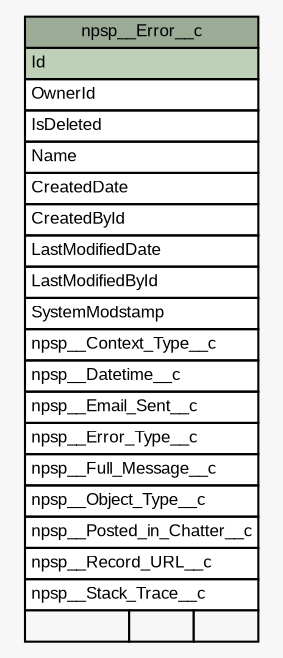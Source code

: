 // dot 2.40.1 on Mac OS X 10.12.6
// SchemaSpy rev 590
digraph "npsp__Error__c" {
  graph [
    rankdir="RL"
    bgcolor="#f7f7f7"
    nodesep="0.18"
    ranksep="0.46"
    fontname="Arial"
    fontsize="8"
  ];
  node [
    fontname="Arial"
    fontsize="8"
    shape="plaintext"
  ];
  edge [
    arrowsize="0.8"
  ];
  "npsp__Error__c" [
    label=<
    <TABLE BORDER="0" CELLBORDER="1" CELLSPACING="0" BGCOLOR="#ffffff">
      <TR><TD COLSPAN="3" BGCOLOR="#9bab96" ALIGN="CENTER">npsp__Error__c</TD></TR>
      <TR><TD PORT="Id" COLSPAN="3" BGCOLOR="#bed1b8" ALIGN="LEFT">Id</TD></TR>
      <TR><TD PORT="OwnerId" COLSPAN="3" ALIGN="LEFT">OwnerId</TD></TR>
      <TR><TD PORT="IsDeleted" COLSPAN="3" ALIGN="LEFT">IsDeleted</TD></TR>
      <TR><TD PORT="Name" COLSPAN="3" ALIGN="LEFT">Name</TD></TR>
      <TR><TD PORT="CreatedDate" COLSPAN="3" ALIGN="LEFT">CreatedDate</TD></TR>
      <TR><TD PORT="CreatedById" COLSPAN="3" ALIGN="LEFT">CreatedById</TD></TR>
      <TR><TD PORT="LastModifiedDate" COLSPAN="3" ALIGN="LEFT">LastModifiedDate</TD></TR>
      <TR><TD PORT="LastModifiedById" COLSPAN="3" ALIGN="LEFT">LastModifiedById</TD></TR>
      <TR><TD PORT="SystemModstamp" COLSPAN="3" ALIGN="LEFT">SystemModstamp</TD></TR>
      <TR><TD PORT="npsp__Context_Type__c" COLSPAN="3" ALIGN="LEFT">npsp__Context_Type__c</TD></TR>
      <TR><TD PORT="npsp__Datetime__c" COLSPAN="3" ALIGN="LEFT">npsp__Datetime__c</TD></TR>
      <TR><TD PORT="npsp__Email_Sent__c" COLSPAN="3" ALIGN="LEFT">npsp__Email_Sent__c</TD></TR>
      <TR><TD PORT="npsp__Error_Type__c" COLSPAN="3" ALIGN="LEFT">npsp__Error_Type__c</TD></TR>
      <TR><TD PORT="npsp__Full_Message__c" COLSPAN="3" ALIGN="LEFT">npsp__Full_Message__c</TD></TR>
      <TR><TD PORT="npsp__Object_Type__c" COLSPAN="3" ALIGN="LEFT">npsp__Object_Type__c</TD></TR>
      <TR><TD PORT="npsp__Posted_in_Chatter__c" COLSPAN="3" ALIGN="LEFT">npsp__Posted_in_Chatter__c</TD></TR>
      <TR><TD PORT="npsp__Record_URL__c" COLSPAN="3" ALIGN="LEFT">npsp__Record_URL__c</TD></TR>
      <TR><TD PORT="npsp__Stack_Trace__c" COLSPAN="3" ALIGN="LEFT">npsp__Stack_Trace__c</TD></TR>
      <TR><TD ALIGN="LEFT" BGCOLOR="#f7f7f7">  </TD><TD ALIGN="RIGHT" BGCOLOR="#f7f7f7">  </TD><TD ALIGN="RIGHT" BGCOLOR="#f7f7f7">  </TD></TR>
    </TABLE>>
    URL="tables/npsp__Error__c.html"
    tooltip="npsp__Error__c"
  ];
}
